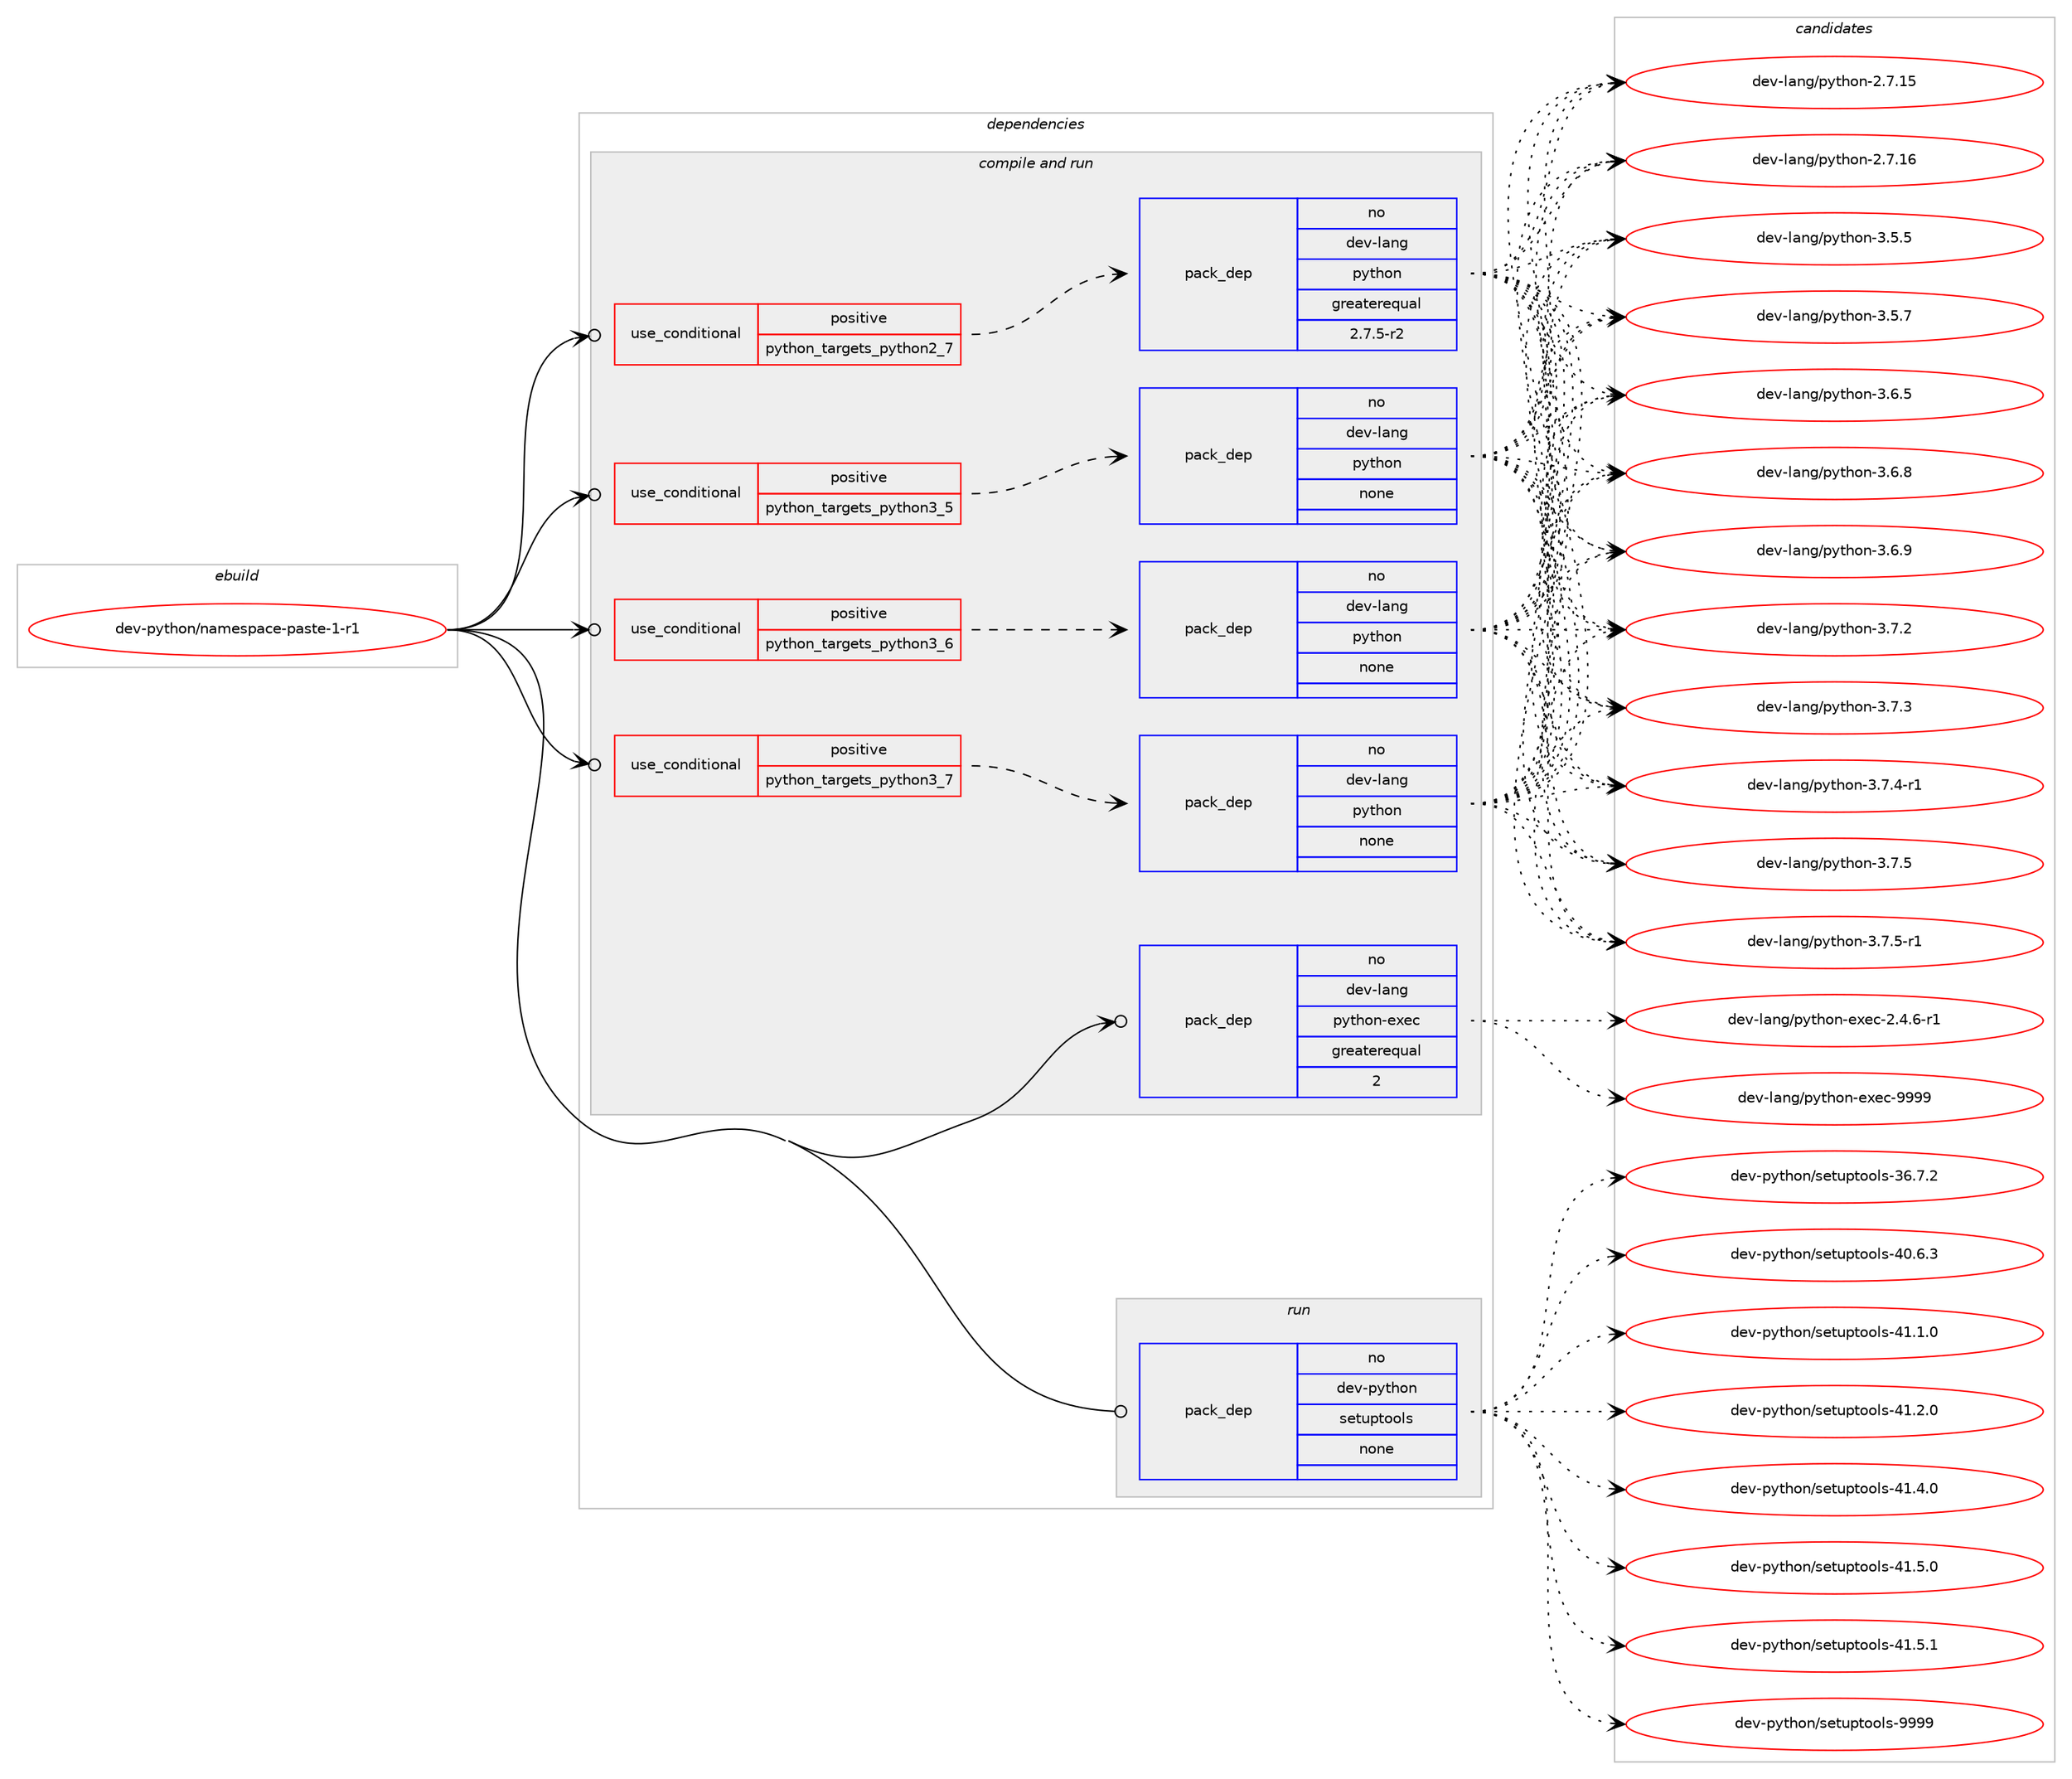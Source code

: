 digraph prolog {

# *************
# Graph options
# *************

newrank=true;
concentrate=true;
compound=true;
graph [rankdir=LR,fontname=Helvetica,fontsize=10,ranksep=1.5];#, ranksep=2.5, nodesep=0.2];
edge  [arrowhead=vee];
node  [fontname=Helvetica,fontsize=10];

# **********
# The ebuild
# **********

subgraph cluster_leftcol {
color=gray;
rank=same;
label=<<i>ebuild</i>>;
id [label="dev-python/namespace-paste-1-r1", color=red, width=4, href="../dev-python/namespace-paste-1-r1.svg"];
}

# ****************
# The dependencies
# ****************

subgraph cluster_midcol {
color=gray;
label=<<i>dependencies</i>>;
subgraph cluster_compile {
fillcolor="#eeeeee";
style=filled;
label=<<i>compile</i>>;
}
subgraph cluster_compileandrun {
fillcolor="#eeeeee";
style=filled;
label=<<i>compile and run</i>>;
subgraph cond142906 {
dependency615806 [label=<<TABLE BORDER="0" CELLBORDER="1" CELLSPACING="0" CELLPADDING="4"><TR><TD ROWSPAN="3" CELLPADDING="10">use_conditional</TD></TR><TR><TD>positive</TD></TR><TR><TD>python_targets_python2_7</TD></TR></TABLE>>, shape=none, color=red];
subgraph pack461095 {
dependency615807 [label=<<TABLE BORDER="0" CELLBORDER="1" CELLSPACING="0" CELLPADDING="4" WIDTH="220"><TR><TD ROWSPAN="6" CELLPADDING="30">pack_dep</TD></TR><TR><TD WIDTH="110">no</TD></TR><TR><TD>dev-lang</TD></TR><TR><TD>python</TD></TR><TR><TD>greaterequal</TD></TR><TR><TD>2.7.5-r2</TD></TR></TABLE>>, shape=none, color=blue];
}
dependency615806:e -> dependency615807:w [weight=20,style="dashed",arrowhead="vee"];
}
id:e -> dependency615806:w [weight=20,style="solid",arrowhead="odotvee"];
subgraph cond142907 {
dependency615808 [label=<<TABLE BORDER="0" CELLBORDER="1" CELLSPACING="0" CELLPADDING="4"><TR><TD ROWSPAN="3" CELLPADDING="10">use_conditional</TD></TR><TR><TD>positive</TD></TR><TR><TD>python_targets_python3_5</TD></TR></TABLE>>, shape=none, color=red];
subgraph pack461096 {
dependency615809 [label=<<TABLE BORDER="0" CELLBORDER="1" CELLSPACING="0" CELLPADDING="4" WIDTH="220"><TR><TD ROWSPAN="6" CELLPADDING="30">pack_dep</TD></TR><TR><TD WIDTH="110">no</TD></TR><TR><TD>dev-lang</TD></TR><TR><TD>python</TD></TR><TR><TD>none</TD></TR><TR><TD></TD></TR></TABLE>>, shape=none, color=blue];
}
dependency615808:e -> dependency615809:w [weight=20,style="dashed",arrowhead="vee"];
}
id:e -> dependency615808:w [weight=20,style="solid",arrowhead="odotvee"];
subgraph cond142908 {
dependency615810 [label=<<TABLE BORDER="0" CELLBORDER="1" CELLSPACING="0" CELLPADDING="4"><TR><TD ROWSPAN="3" CELLPADDING="10">use_conditional</TD></TR><TR><TD>positive</TD></TR><TR><TD>python_targets_python3_6</TD></TR></TABLE>>, shape=none, color=red];
subgraph pack461097 {
dependency615811 [label=<<TABLE BORDER="0" CELLBORDER="1" CELLSPACING="0" CELLPADDING="4" WIDTH="220"><TR><TD ROWSPAN="6" CELLPADDING="30">pack_dep</TD></TR><TR><TD WIDTH="110">no</TD></TR><TR><TD>dev-lang</TD></TR><TR><TD>python</TD></TR><TR><TD>none</TD></TR><TR><TD></TD></TR></TABLE>>, shape=none, color=blue];
}
dependency615810:e -> dependency615811:w [weight=20,style="dashed",arrowhead="vee"];
}
id:e -> dependency615810:w [weight=20,style="solid",arrowhead="odotvee"];
subgraph cond142909 {
dependency615812 [label=<<TABLE BORDER="0" CELLBORDER="1" CELLSPACING="0" CELLPADDING="4"><TR><TD ROWSPAN="3" CELLPADDING="10">use_conditional</TD></TR><TR><TD>positive</TD></TR><TR><TD>python_targets_python3_7</TD></TR></TABLE>>, shape=none, color=red];
subgraph pack461098 {
dependency615813 [label=<<TABLE BORDER="0" CELLBORDER="1" CELLSPACING="0" CELLPADDING="4" WIDTH="220"><TR><TD ROWSPAN="6" CELLPADDING="30">pack_dep</TD></TR><TR><TD WIDTH="110">no</TD></TR><TR><TD>dev-lang</TD></TR><TR><TD>python</TD></TR><TR><TD>none</TD></TR><TR><TD></TD></TR></TABLE>>, shape=none, color=blue];
}
dependency615812:e -> dependency615813:w [weight=20,style="dashed",arrowhead="vee"];
}
id:e -> dependency615812:w [weight=20,style="solid",arrowhead="odotvee"];
subgraph pack461099 {
dependency615814 [label=<<TABLE BORDER="0" CELLBORDER="1" CELLSPACING="0" CELLPADDING="4" WIDTH="220"><TR><TD ROWSPAN="6" CELLPADDING="30">pack_dep</TD></TR><TR><TD WIDTH="110">no</TD></TR><TR><TD>dev-lang</TD></TR><TR><TD>python-exec</TD></TR><TR><TD>greaterequal</TD></TR><TR><TD>2</TD></TR></TABLE>>, shape=none, color=blue];
}
id:e -> dependency615814:w [weight=20,style="solid",arrowhead="odotvee"];
}
subgraph cluster_run {
fillcolor="#eeeeee";
style=filled;
label=<<i>run</i>>;
subgraph pack461100 {
dependency615815 [label=<<TABLE BORDER="0" CELLBORDER="1" CELLSPACING="0" CELLPADDING="4" WIDTH="220"><TR><TD ROWSPAN="6" CELLPADDING="30">pack_dep</TD></TR><TR><TD WIDTH="110">no</TD></TR><TR><TD>dev-python</TD></TR><TR><TD>setuptools</TD></TR><TR><TD>none</TD></TR><TR><TD></TD></TR></TABLE>>, shape=none, color=blue];
}
id:e -> dependency615815:w [weight=20,style="solid",arrowhead="odot"];
}
}

# **************
# The candidates
# **************

subgraph cluster_choices {
rank=same;
color=gray;
label=<<i>candidates</i>>;

subgraph choice461095 {
color=black;
nodesep=1;
choice10010111845108971101034711212111610411111045504655464953 [label="dev-lang/python-2.7.15", color=red, width=4,href="../dev-lang/python-2.7.15.svg"];
choice10010111845108971101034711212111610411111045504655464954 [label="dev-lang/python-2.7.16", color=red, width=4,href="../dev-lang/python-2.7.16.svg"];
choice100101118451089711010347112121116104111110455146534653 [label="dev-lang/python-3.5.5", color=red, width=4,href="../dev-lang/python-3.5.5.svg"];
choice100101118451089711010347112121116104111110455146534655 [label="dev-lang/python-3.5.7", color=red, width=4,href="../dev-lang/python-3.5.7.svg"];
choice100101118451089711010347112121116104111110455146544653 [label="dev-lang/python-3.6.5", color=red, width=4,href="../dev-lang/python-3.6.5.svg"];
choice100101118451089711010347112121116104111110455146544656 [label="dev-lang/python-3.6.8", color=red, width=4,href="../dev-lang/python-3.6.8.svg"];
choice100101118451089711010347112121116104111110455146544657 [label="dev-lang/python-3.6.9", color=red, width=4,href="../dev-lang/python-3.6.9.svg"];
choice100101118451089711010347112121116104111110455146554650 [label="dev-lang/python-3.7.2", color=red, width=4,href="../dev-lang/python-3.7.2.svg"];
choice100101118451089711010347112121116104111110455146554651 [label="dev-lang/python-3.7.3", color=red, width=4,href="../dev-lang/python-3.7.3.svg"];
choice1001011184510897110103471121211161041111104551465546524511449 [label="dev-lang/python-3.7.4-r1", color=red, width=4,href="../dev-lang/python-3.7.4-r1.svg"];
choice100101118451089711010347112121116104111110455146554653 [label="dev-lang/python-3.7.5", color=red, width=4,href="../dev-lang/python-3.7.5.svg"];
choice1001011184510897110103471121211161041111104551465546534511449 [label="dev-lang/python-3.7.5-r1", color=red, width=4,href="../dev-lang/python-3.7.5-r1.svg"];
dependency615807:e -> choice10010111845108971101034711212111610411111045504655464953:w [style=dotted,weight="100"];
dependency615807:e -> choice10010111845108971101034711212111610411111045504655464954:w [style=dotted,weight="100"];
dependency615807:e -> choice100101118451089711010347112121116104111110455146534653:w [style=dotted,weight="100"];
dependency615807:e -> choice100101118451089711010347112121116104111110455146534655:w [style=dotted,weight="100"];
dependency615807:e -> choice100101118451089711010347112121116104111110455146544653:w [style=dotted,weight="100"];
dependency615807:e -> choice100101118451089711010347112121116104111110455146544656:w [style=dotted,weight="100"];
dependency615807:e -> choice100101118451089711010347112121116104111110455146544657:w [style=dotted,weight="100"];
dependency615807:e -> choice100101118451089711010347112121116104111110455146554650:w [style=dotted,weight="100"];
dependency615807:e -> choice100101118451089711010347112121116104111110455146554651:w [style=dotted,weight="100"];
dependency615807:e -> choice1001011184510897110103471121211161041111104551465546524511449:w [style=dotted,weight="100"];
dependency615807:e -> choice100101118451089711010347112121116104111110455146554653:w [style=dotted,weight="100"];
dependency615807:e -> choice1001011184510897110103471121211161041111104551465546534511449:w [style=dotted,weight="100"];
}
subgraph choice461096 {
color=black;
nodesep=1;
choice10010111845108971101034711212111610411111045504655464953 [label="dev-lang/python-2.7.15", color=red, width=4,href="../dev-lang/python-2.7.15.svg"];
choice10010111845108971101034711212111610411111045504655464954 [label="dev-lang/python-2.7.16", color=red, width=4,href="../dev-lang/python-2.7.16.svg"];
choice100101118451089711010347112121116104111110455146534653 [label="dev-lang/python-3.5.5", color=red, width=4,href="../dev-lang/python-3.5.5.svg"];
choice100101118451089711010347112121116104111110455146534655 [label="dev-lang/python-3.5.7", color=red, width=4,href="../dev-lang/python-3.5.7.svg"];
choice100101118451089711010347112121116104111110455146544653 [label="dev-lang/python-3.6.5", color=red, width=4,href="../dev-lang/python-3.6.5.svg"];
choice100101118451089711010347112121116104111110455146544656 [label="dev-lang/python-3.6.8", color=red, width=4,href="../dev-lang/python-3.6.8.svg"];
choice100101118451089711010347112121116104111110455146544657 [label="dev-lang/python-3.6.9", color=red, width=4,href="../dev-lang/python-3.6.9.svg"];
choice100101118451089711010347112121116104111110455146554650 [label="dev-lang/python-3.7.2", color=red, width=4,href="../dev-lang/python-3.7.2.svg"];
choice100101118451089711010347112121116104111110455146554651 [label="dev-lang/python-3.7.3", color=red, width=4,href="../dev-lang/python-3.7.3.svg"];
choice1001011184510897110103471121211161041111104551465546524511449 [label="dev-lang/python-3.7.4-r1", color=red, width=4,href="../dev-lang/python-3.7.4-r1.svg"];
choice100101118451089711010347112121116104111110455146554653 [label="dev-lang/python-3.7.5", color=red, width=4,href="../dev-lang/python-3.7.5.svg"];
choice1001011184510897110103471121211161041111104551465546534511449 [label="dev-lang/python-3.7.5-r1", color=red, width=4,href="../dev-lang/python-3.7.5-r1.svg"];
dependency615809:e -> choice10010111845108971101034711212111610411111045504655464953:w [style=dotted,weight="100"];
dependency615809:e -> choice10010111845108971101034711212111610411111045504655464954:w [style=dotted,weight="100"];
dependency615809:e -> choice100101118451089711010347112121116104111110455146534653:w [style=dotted,weight="100"];
dependency615809:e -> choice100101118451089711010347112121116104111110455146534655:w [style=dotted,weight="100"];
dependency615809:e -> choice100101118451089711010347112121116104111110455146544653:w [style=dotted,weight="100"];
dependency615809:e -> choice100101118451089711010347112121116104111110455146544656:w [style=dotted,weight="100"];
dependency615809:e -> choice100101118451089711010347112121116104111110455146544657:w [style=dotted,weight="100"];
dependency615809:e -> choice100101118451089711010347112121116104111110455146554650:w [style=dotted,weight="100"];
dependency615809:e -> choice100101118451089711010347112121116104111110455146554651:w [style=dotted,weight="100"];
dependency615809:e -> choice1001011184510897110103471121211161041111104551465546524511449:w [style=dotted,weight="100"];
dependency615809:e -> choice100101118451089711010347112121116104111110455146554653:w [style=dotted,weight="100"];
dependency615809:e -> choice1001011184510897110103471121211161041111104551465546534511449:w [style=dotted,weight="100"];
}
subgraph choice461097 {
color=black;
nodesep=1;
choice10010111845108971101034711212111610411111045504655464953 [label="dev-lang/python-2.7.15", color=red, width=4,href="../dev-lang/python-2.7.15.svg"];
choice10010111845108971101034711212111610411111045504655464954 [label="dev-lang/python-2.7.16", color=red, width=4,href="../dev-lang/python-2.7.16.svg"];
choice100101118451089711010347112121116104111110455146534653 [label="dev-lang/python-3.5.5", color=red, width=4,href="../dev-lang/python-3.5.5.svg"];
choice100101118451089711010347112121116104111110455146534655 [label="dev-lang/python-3.5.7", color=red, width=4,href="../dev-lang/python-3.5.7.svg"];
choice100101118451089711010347112121116104111110455146544653 [label="dev-lang/python-3.6.5", color=red, width=4,href="../dev-lang/python-3.6.5.svg"];
choice100101118451089711010347112121116104111110455146544656 [label="dev-lang/python-3.6.8", color=red, width=4,href="../dev-lang/python-3.6.8.svg"];
choice100101118451089711010347112121116104111110455146544657 [label="dev-lang/python-3.6.9", color=red, width=4,href="../dev-lang/python-3.6.9.svg"];
choice100101118451089711010347112121116104111110455146554650 [label="dev-lang/python-3.7.2", color=red, width=4,href="../dev-lang/python-3.7.2.svg"];
choice100101118451089711010347112121116104111110455146554651 [label="dev-lang/python-3.7.3", color=red, width=4,href="../dev-lang/python-3.7.3.svg"];
choice1001011184510897110103471121211161041111104551465546524511449 [label="dev-lang/python-3.7.4-r1", color=red, width=4,href="../dev-lang/python-3.7.4-r1.svg"];
choice100101118451089711010347112121116104111110455146554653 [label="dev-lang/python-3.7.5", color=red, width=4,href="../dev-lang/python-3.7.5.svg"];
choice1001011184510897110103471121211161041111104551465546534511449 [label="dev-lang/python-3.7.5-r1", color=red, width=4,href="../dev-lang/python-3.7.5-r1.svg"];
dependency615811:e -> choice10010111845108971101034711212111610411111045504655464953:w [style=dotted,weight="100"];
dependency615811:e -> choice10010111845108971101034711212111610411111045504655464954:w [style=dotted,weight="100"];
dependency615811:e -> choice100101118451089711010347112121116104111110455146534653:w [style=dotted,weight="100"];
dependency615811:e -> choice100101118451089711010347112121116104111110455146534655:w [style=dotted,weight="100"];
dependency615811:e -> choice100101118451089711010347112121116104111110455146544653:w [style=dotted,weight="100"];
dependency615811:e -> choice100101118451089711010347112121116104111110455146544656:w [style=dotted,weight="100"];
dependency615811:e -> choice100101118451089711010347112121116104111110455146544657:w [style=dotted,weight="100"];
dependency615811:e -> choice100101118451089711010347112121116104111110455146554650:w [style=dotted,weight="100"];
dependency615811:e -> choice100101118451089711010347112121116104111110455146554651:w [style=dotted,weight="100"];
dependency615811:e -> choice1001011184510897110103471121211161041111104551465546524511449:w [style=dotted,weight="100"];
dependency615811:e -> choice100101118451089711010347112121116104111110455146554653:w [style=dotted,weight="100"];
dependency615811:e -> choice1001011184510897110103471121211161041111104551465546534511449:w [style=dotted,weight="100"];
}
subgraph choice461098 {
color=black;
nodesep=1;
choice10010111845108971101034711212111610411111045504655464953 [label="dev-lang/python-2.7.15", color=red, width=4,href="../dev-lang/python-2.7.15.svg"];
choice10010111845108971101034711212111610411111045504655464954 [label="dev-lang/python-2.7.16", color=red, width=4,href="../dev-lang/python-2.7.16.svg"];
choice100101118451089711010347112121116104111110455146534653 [label="dev-lang/python-3.5.5", color=red, width=4,href="../dev-lang/python-3.5.5.svg"];
choice100101118451089711010347112121116104111110455146534655 [label="dev-lang/python-3.5.7", color=red, width=4,href="../dev-lang/python-3.5.7.svg"];
choice100101118451089711010347112121116104111110455146544653 [label="dev-lang/python-3.6.5", color=red, width=4,href="../dev-lang/python-3.6.5.svg"];
choice100101118451089711010347112121116104111110455146544656 [label="dev-lang/python-3.6.8", color=red, width=4,href="../dev-lang/python-3.6.8.svg"];
choice100101118451089711010347112121116104111110455146544657 [label="dev-lang/python-3.6.9", color=red, width=4,href="../dev-lang/python-3.6.9.svg"];
choice100101118451089711010347112121116104111110455146554650 [label="dev-lang/python-3.7.2", color=red, width=4,href="../dev-lang/python-3.7.2.svg"];
choice100101118451089711010347112121116104111110455146554651 [label="dev-lang/python-3.7.3", color=red, width=4,href="../dev-lang/python-3.7.3.svg"];
choice1001011184510897110103471121211161041111104551465546524511449 [label="dev-lang/python-3.7.4-r1", color=red, width=4,href="../dev-lang/python-3.7.4-r1.svg"];
choice100101118451089711010347112121116104111110455146554653 [label="dev-lang/python-3.7.5", color=red, width=4,href="../dev-lang/python-3.7.5.svg"];
choice1001011184510897110103471121211161041111104551465546534511449 [label="dev-lang/python-3.7.5-r1", color=red, width=4,href="../dev-lang/python-3.7.5-r1.svg"];
dependency615813:e -> choice10010111845108971101034711212111610411111045504655464953:w [style=dotted,weight="100"];
dependency615813:e -> choice10010111845108971101034711212111610411111045504655464954:w [style=dotted,weight="100"];
dependency615813:e -> choice100101118451089711010347112121116104111110455146534653:w [style=dotted,weight="100"];
dependency615813:e -> choice100101118451089711010347112121116104111110455146534655:w [style=dotted,weight="100"];
dependency615813:e -> choice100101118451089711010347112121116104111110455146544653:w [style=dotted,weight="100"];
dependency615813:e -> choice100101118451089711010347112121116104111110455146544656:w [style=dotted,weight="100"];
dependency615813:e -> choice100101118451089711010347112121116104111110455146544657:w [style=dotted,weight="100"];
dependency615813:e -> choice100101118451089711010347112121116104111110455146554650:w [style=dotted,weight="100"];
dependency615813:e -> choice100101118451089711010347112121116104111110455146554651:w [style=dotted,weight="100"];
dependency615813:e -> choice1001011184510897110103471121211161041111104551465546524511449:w [style=dotted,weight="100"];
dependency615813:e -> choice100101118451089711010347112121116104111110455146554653:w [style=dotted,weight="100"];
dependency615813:e -> choice1001011184510897110103471121211161041111104551465546534511449:w [style=dotted,weight="100"];
}
subgraph choice461099 {
color=black;
nodesep=1;
choice10010111845108971101034711212111610411111045101120101994550465246544511449 [label="dev-lang/python-exec-2.4.6-r1", color=red, width=4,href="../dev-lang/python-exec-2.4.6-r1.svg"];
choice10010111845108971101034711212111610411111045101120101994557575757 [label="dev-lang/python-exec-9999", color=red, width=4,href="../dev-lang/python-exec-9999.svg"];
dependency615814:e -> choice10010111845108971101034711212111610411111045101120101994550465246544511449:w [style=dotted,weight="100"];
dependency615814:e -> choice10010111845108971101034711212111610411111045101120101994557575757:w [style=dotted,weight="100"];
}
subgraph choice461100 {
color=black;
nodesep=1;
choice100101118451121211161041111104711510111611711211611111110811545515446554650 [label="dev-python/setuptools-36.7.2", color=red, width=4,href="../dev-python/setuptools-36.7.2.svg"];
choice100101118451121211161041111104711510111611711211611111110811545524846544651 [label="dev-python/setuptools-40.6.3", color=red, width=4,href="../dev-python/setuptools-40.6.3.svg"];
choice100101118451121211161041111104711510111611711211611111110811545524946494648 [label="dev-python/setuptools-41.1.0", color=red, width=4,href="../dev-python/setuptools-41.1.0.svg"];
choice100101118451121211161041111104711510111611711211611111110811545524946504648 [label="dev-python/setuptools-41.2.0", color=red, width=4,href="../dev-python/setuptools-41.2.0.svg"];
choice100101118451121211161041111104711510111611711211611111110811545524946524648 [label="dev-python/setuptools-41.4.0", color=red, width=4,href="../dev-python/setuptools-41.4.0.svg"];
choice100101118451121211161041111104711510111611711211611111110811545524946534648 [label="dev-python/setuptools-41.5.0", color=red, width=4,href="../dev-python/setuptools-41.5.0.svg"];
choice100101118451121211161041111104711510111611711211611111110811545524946534649 [label="dev-python/setuptools-41.5.1", color=red, width=4,href="../dev-python/setuptools-41.5.1.svg"];
choice10010111845112121116104111110471151011161171121161111111081154557575757 [label="dev-python/setuptools-9999", color=red, width=4,href="../dev-python/setuptools-9999.svg"];
dependency615815:e -> choice100101118451121211161041111104711510111611711211611111110811545515446554650:w [style=dotted,weight="100"];
dependency615815:e -> choice100101118451121211161041111104711510111611711211611111110811545524846544651:w [style=dotted,weight="100"];
dependency615815:e -> choice100101118451121211161041111104711510111611711211611111110811545524946494648:w [style=dotted,weight="100"];
dependency615815:e -> choice100101118451121211161041111104711510111611711211611111110811545524946504648:w [style=dotted,weight="100"];
dependency615815:e -> choice100101118451121211161041111104711510111611711211611111110811545524946524648:w [style=dotted,weight="100"];
dependency615815:e -> choice100101118451121211161041111104711510111611711211611111110811545524946534648:w [style=dotted,weight="100"];
dependency615815:e -> choice100101118451121211161041111104711510111611711211611111110811545524946534649:w [style=dotted,weight="100"];
dependency615815:e -> choice10010111845112121116104111110471151011161171121161111111081154557575757:w [style=dotted,weight="100"];
}
}

}
